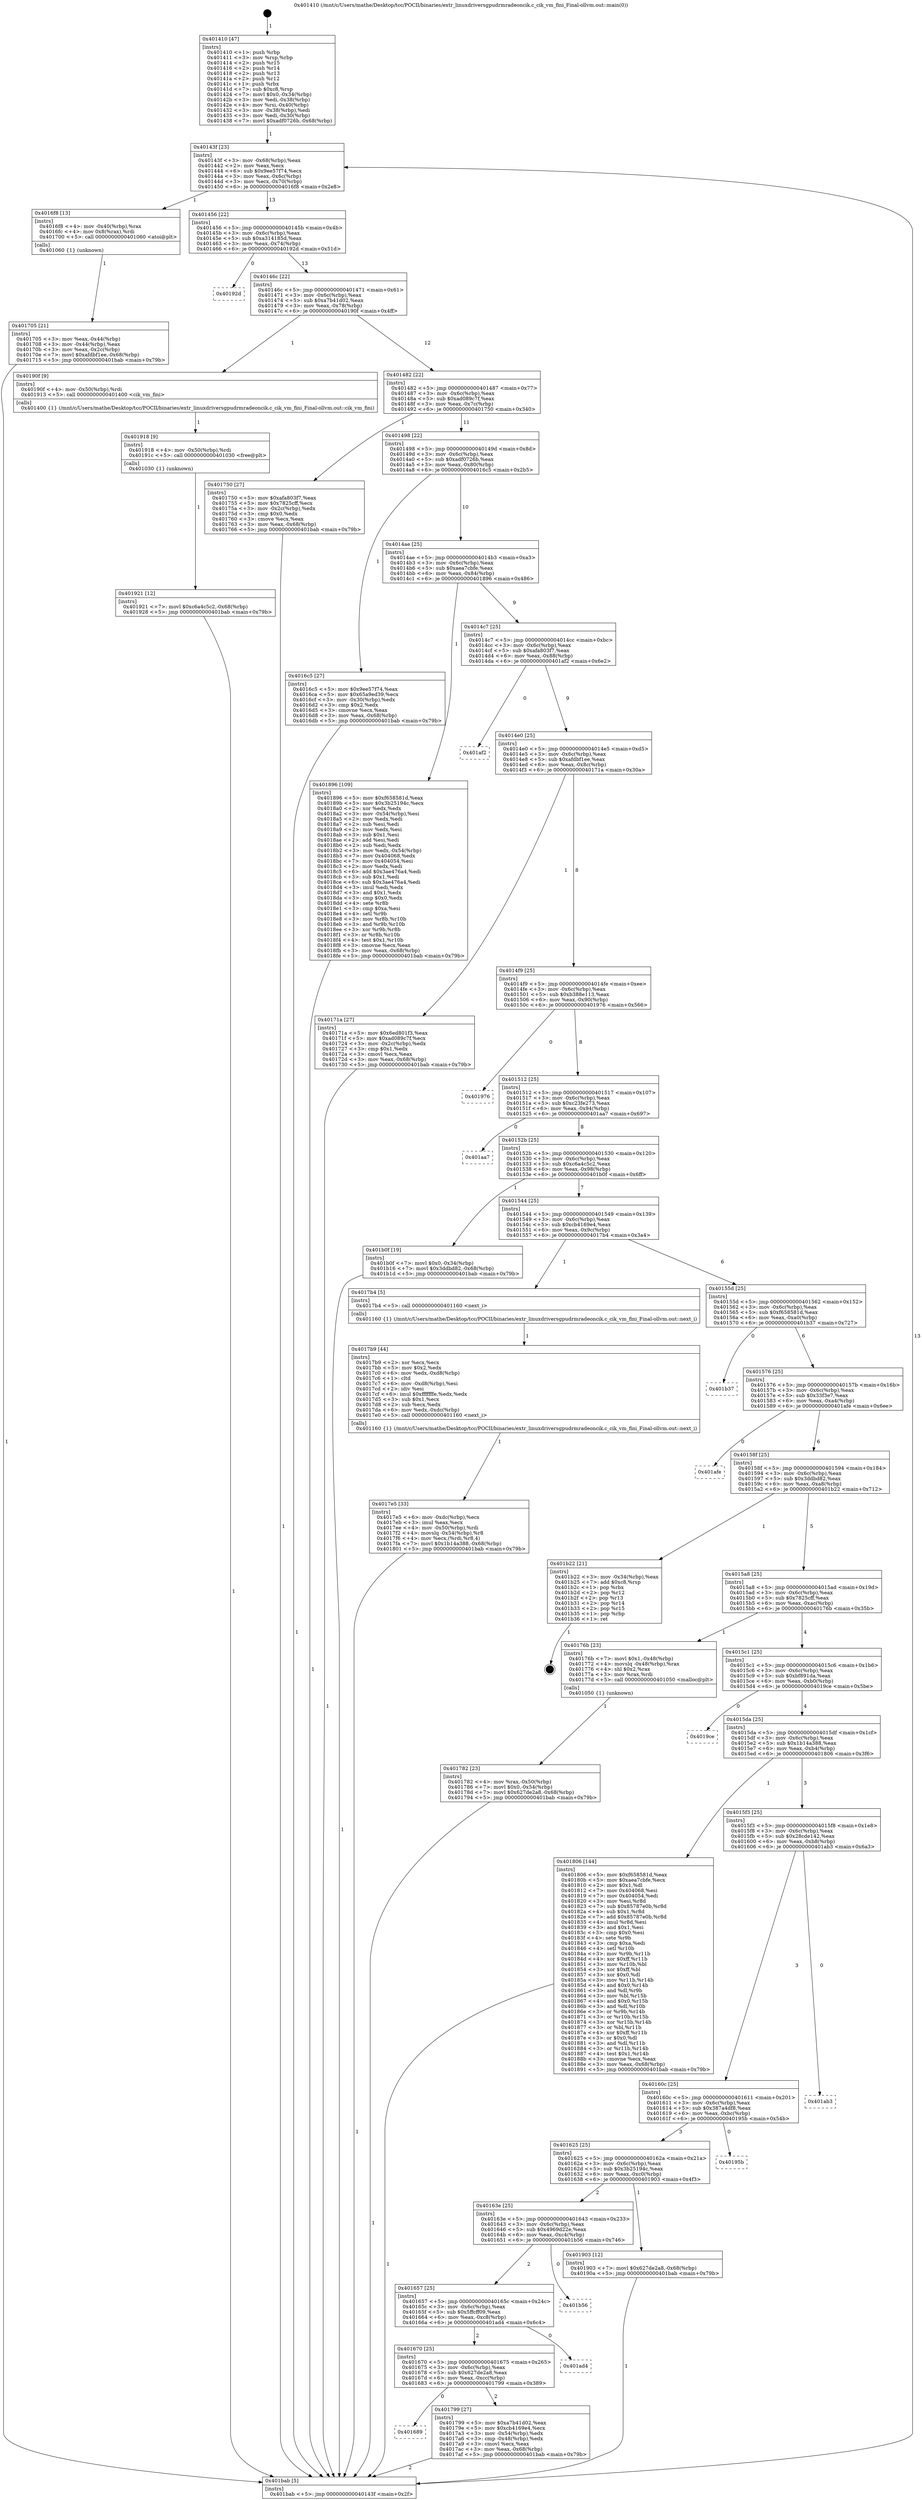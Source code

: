 digraph "0x401410" {
  label = "0x401410 (/mnt/c/Users/mathe/Desktop/tcc/POCII/binaries/extr_linuxdriversgpudrmradeoncik.c_cik_vm_fini_Final-ollvm.out::main(0))"
  labelloc = "t"
  node[shape=record]

  Entry [label="",width=0.3,height=0.3,shape=circle,fillcolor=black,style=filled]
  "0x40143f" [label="{
     0x40143f [23]\l
     | [instrs]\l
     &nbsp;&nbsp;0x40143f \<+3\>: mov -0x68(%rbp),%eax\l
     &nbsp;&nbsp;0x401442 \<+2\>: mov %eax,%ecx\l
     &nbsp;&nbsp;0x401444 \<+6\>: sub $0x9ee57f74,%ecx\l
     &nbsp;&nbsp;0x40144a \<+3\>: mov %eax,-0x6c(%rbp)\l
     &nbsp;&nbsp;0x40144d \<+3\>: mov %ecx,-0x70(%rbp)\l
     &nbsp;&nbsp;0x401450 \<+6\>: je 00000000004016f8 \<main+0x2e8\>\l
  }"]
  "0x4016f8" [label="{
     0x4016f8 [13]\l
     | [instrs]\l
     &nbsp;&nbsp;0x4016f8 \<+4\>: mov -0x40(%rbp),%rax\l
     &nbsp;&nbsp;0x4016fc \<+4\>: mov 0x8(%rax),%rdi\l
     &nbsp;&nbsp;0x401700 \<+5\>: call 0000000000401060 \<atoi@plt\>\l
     | [calls]\l
     &nbsp;&nbsp;0x401060 \{1\} (unknown)\l
  }"]
  "0x401456" [label="{
     0x401456 [22]\l
     | [instrs]\l
     &nbsp;&nbsp;0x401456 \<+5\>: jmp 000000000040145b \<main+0x4b\>\l
     &nbsp;&nbsp;0x40145b \<+3\>: mov -0x6c(%rbp),%eax\l
     &nbsp;&nbsp;0x40145e \<+5\>: sub $0xa314185d,%eax\l
     &nbsp;&nbsp;0x401463 \<+3\>: mov %eax,-0x74(%rbp)\l
     &nbsp;&nbsp;0x401466 \<+6\>: je 000000000040192d \<main+0x51d\>\l
  }"]
  Exit [label="",width=0.3,height=0.3,shape=circle,fillcolor=black,style=filled,peripheries=2]
  "0x40192d" [label="{
     0x40192d\l
  }", style=dashed]
  "0x40146c" [label="{
     0x40146c [22]\l
     | [instrs]\l
     &nbsp;&nbsp;0x40146c \<+5\>: jmp 0000000000401471 \<main+0x61\>\l
     &nbsp;&nbsp;0x401471 \<+3\>: mov -0x6c(%rbp),%eax\l
     &nbsp;&nbsp;0x401474 \<+5\>: sub $0xa7b41d02,%eax\l
     &nbsp;&nbsp;0x401479 \<+3\>: mov %eax,-0x78(%rbp)\l
     &nbsp;&nbsp;0x40147c \<+6\>: je 000000000040190f \<main+0x4ff\>\l
  }"]
  "0x401921" [label="{
     0x401921 [12]\l
     | [instrs]\l
     &nbsp;&nbsp;0x401921 \<+7\>: movl $0xc6a4c5c2,-0x68(%rbp)\l
     &nbsp;&nbsp;0x401928 \<+5\>: jmp 0000000000401bab \<main+0x79b\>\l
  }"]
  "0x40190f" [label="{
     0x40190f [9]\l
     | [instrs]\l
     &nbsp;&nbsp;0x40190f \<+4\>: mov -0x50(%rbp),%rdi\l
     &nbsp;&nbsp;0x401913 \<+5\>: call 0000000000401400 \<cik_vm_fini\>\l
     | [calls]\l
     &nbsp;&nbsp;0x401400 \{1\} (/mnt/c/Users/mathe/Desktop/tcc/POCII/binaries/extr_linuxdriversgpudrmradeoncik.c_cik_vm_fini_Final-ollvm.out::cik_vm_fini)\l
  }"]
  "0x401482" [label="{
     0x401482 [22]\l
     | [instrs]\l
     &nbsp;&nbsp;0x401482 \<+5\>: jmp 0000000000401487 \<main+0x77\>\l
     &nbsp;&nbsp;0x401487 \<+3\>: mov -0x6c(%rbp),%eax\l
     &nbsp;&nbsp;0x40148a \<+5\>: sub $0xad089c7f,%eax\l
     &nbsp;&nbsp;0x40148f \<+3\>: mov %eax,-0x7c(%rbp)\l
     &nbsp;&nbsp;0x401492 \<+6\>: je 0000000000401750 \<main+0x340\>\l
  }"]
  "0x401918" [label="{
     0x401918 [9]\l
     | [instrs]\l
     &nbsp;&nbsp;0x401918 \<+4\>: mov -0x50(%rbp),%rdi\l
     &nbsp;&nbsp;0x40191c \<+5\>: call 0000000000401030 \<free@plt\>\l
     | [calls]\l
     &nbsp;&nbsp;0x401030 \{1\} (unknown)\l
  }"]
  "0x401750" [label="{
     0x401750 [27]\l
     | [instrs]\l
     &nbsp;&nbsp;0x401750 \<+5\>: mov $0xafa803f7,%eax\l
     &nbsp;&nbsp;0x401755 \<+5\>: mov $0x7825cff,%ecx\l
     &nbsp;&nbsp;0x40175a \<+3\>: mov -0x2c(%rbp),%edx\l
     &nbsp;&nbsp;0x40175d \<+3\>: cmp $0x0,%edx\l
     &nbsp;&nbsp;0x401760 \<+3\>: cmove %ecx,%eax\l
     &nbsp;&nbsp;0x401763 \<+3\>: mov %eax,-0x68(%rbp)\l
     &nbsp;&nbsp;0x401766 \<+5\>: jmp 0000000000401bab \<main+0x79b\>\l
  }"]
  "0x401498" [label="{
     0x401498 [22]\l
     | [instrs]\l
     &nbsp;&nbsp;0x401498 \<+5\>: jmp 000000000040149d \<main+0x8d\>\l
     &nbsp;&nbsp;0x40149d \<+3\>: mov -0x6c(%rbp),%eax\l
     &nbsp;&nbsp;0x4014a0 \<+5\>: sub $0xadf0726b,%eax\l
     &nbsp;&nbsp;0x4014a5 \<+3\>: mov %eax,-0x80(%rbp)\l
     &nbsp;&nbsp;0x4014a8 \<+6\>: je 00000000004016c5 \<main+0x2b5\>\l
  }"]
  "0x4017e5" [label="{
     0x4017e5 [33]\l
     | [instrs]\l
     &nbsp;&nbsp;0x4017e5 \<+6\>: mov -0xdc(%rbp),%ecx\l
     &nbsp;&nbsp;0x4017eb \<+3\>: imul %eax,%ecx\l
     &nbsp;&nbsp;0x4017ee \<+4\>: mov -0x50(%rbp),%rdi\l
     &nbsp;&nbsp;0x4017f2 \<+4\>: movslq -0x54(%rbp),%r8\l
     &nbsp;&nbsp;0x4017f6 \<+4\>: mov %ecx,(%rdi,%r8,4)\l
     &nbsp;&nbsp;0x4017fa \<+7\>: movl $0x1b14a388,-0x68(%rbp)\l
     &nbsp;&nbsp;0x401801 \<+5\>: jmp 0000000000401bab \<main+0x79b\>\l
  }"]
  "0x4016c5" [label="{
     0x4016c5 [27]\l
     | [instrs]\l
     &nbsp;&nbsp;0x4016c5 \<+5\>: mov $0x9ee57f74,%eax\l
     &nbsp;&nbsp;0x4016ca \<+5\>: mov $0x65a9ed39,%ecx\l
     &nbsp;&nbsp;0x4016cf \<+3\>: mov -0x30(%rbp),%edx\l
     &nbsp;&nbsp;0x4016d2 \<+3\>: cmp $0x2,%edx\l
     &nbsp;&nbsp;0x4016d5 \<+3\>: cmovne %ecx,%eax\l
     &nbsp;&nbsp;0x4016d8 \<+3\>: mov %eax,-0x68(%rbp)\l
     &nbsp;&nbsp;0x4016db \<+5\>: jmp 0000000000401bab \<main+0x79b\>\l
  }"]
  "0x4014ae" [label="{
     0x4014ae [25]\l
     | [instrs]\l
     &nbsp;&nbsp;0x4014ae \<+5\>: jmp 00000000004014b3 \<main+0xa3\>\l
     &nbsp;&nbsp;0x4014b3 \<+3\>: mov -0x6c(%rbp),%eax\l
     &nbsp;&nbsp;0x4014b6 \<+5\>: sub $0xaea7cbfe,%eax\l
     &nbsp;&nbsp;0x4014bb \<+6\>: mov %eax,-0x84(%rbp)\l
     &nbsp;&nbsp;0x4014c1 \<+6\>: je 0000000000401896 \<main+0x486\>\l
  }"]
  "0x401bab" [label="{
     0x401bab [5]\l
     | [instrs]\l
     &nbsp;&nbsp;0x401bab \<+5\>: jmp 000000000040143f \<main+0x2f\>\l
  }"]
  "0x401410" [label="{
     0x401410 [47]\l
     | [instrs]\l
     &nbsp;&nbsp;0x401410 \<+1\>: push %rbp\l
     &nbsp;&nbsp;0x401411 \<+3\>: mov %rsp,%rbp\l
     &nbsp;&nbsp;0x401414 \<+2\>: push %r15\l
     &nbsp;&nbsp;0x401416 \<+2\>: push %r14\l
     &nbsp;&nbsp;0x401418 \<+2\>: push %r13\l
     &nbsp;&nbsp;0x40141a \<+2\>: push %r12\l
     &nbsp;&nbsp;0x40141c \<+1\>: push %rbx\l
     &nbsp;&nbsp;0x40141d \<+7\>: sub $0xc8,%rsp\l
     &nbsp;&nbsp;0x401424 \<+7\>: movl $0x0,-0x34(%rbp)\l
     &nbsp;&nbsp;0x40142b \<+3\>: mov %edi,-0x38(%rbp)\l
     &nbsp;&nbsp;0x40142e \<+4\>: mov %rsi,-0x40(%rbp)\l
     &nbsp;&nbsp;0x401432 \<+3\>: mov -0x38(%rbp),%edi\l
     &nbsp;&nbsp;0x401435 \<+3\>: mov %edi,-0x30(%rbp)\l
     &nbsp;&nbsp;0x401438 \<+7\>: movl $0xadf0726b,-0x68(%rbp)\l
  }"]
  "0x401705" [label="{
     0x401705 [21]\l
     | [instrs]\l
     &nbsp;&nbsp;0x401705 \<+3\>: mov %eax,-0x44(%rbp)\l
     &nbsp;&nbsp;0x401708 \<+3\>: mov -0x44(%rbp),%eax\l
     &nbsp;&nbsp;0x40170b \<+3\>: mov %eax,-0x2c(%rbp)\l
     &nbsp;&nbsp;0x40170e \<+7\>: movl $0xafdbf1ee,-0x68(%rbp)\l
     &nbsp;&nbsp;0x401715 \<+5\>: jmp 0000000000401bab \<main+0x79b\>\l
  }"]
  "0x4017b9" [label="{
     0x4017b9 [44]\l
     | [instrs]\l
     &nbsp;&nbsp;0x4017b9 \<+2\>: xor %ecx,%ecx\l
     &nbsp;&nbsp;0x4017bb \<+5\>: mov $0x2,%edx\l
     &nbsp;&nbsp;0x4017c0 \<+6\>: mov %edx,-0xd8(%rbp)\l
     &nbsp;&nbsp;0x4017c6 \<+1\>: cltd\l
     &nbsp;&nbsp;0x4017c7 \<+6\>: mov -0xd8(%rbp),%esi\l
     &nbsp;&nbsp;0x4017cd \<+2\>: idiv %esi\l
     &nbsp;&nbsp;0x4017cf \<+6\>: imul $0xfffffffe,%edx,%edx\l
     &nbsp;&nbsp;0x4017d5 \<+3\>: sub $0x1,%ecx\l
     &nbsp;&nbsp;0x4017d8 \<+2\>: sub %ecx,%edx\l
     &nbsp;&nbsp;0x4017da \<+6\>: mov %edx,-0xdc(%rbp)\l
     &nbsp;&nbsp;0x4017e0 \<+5\>: call 0000000000401160 \<next_i\>\l
     | [calls]\l
     &nbsp;&nbsp;0x401160 \{1\} (/mnt/c/Users/mathe/Desktop/tcc/POCII/binaries/extr_linuxdriversgpudrmradeoncik.c_cik_vm_fini_Final-ollvm.out::next_i)\l
  }"]
  "0x401896" [label="{
     0x401896 [109]\l
     | [instrs]\l
     &nbsp;&nbsp;0x401896 \<+5\>: mov $0xf658581d,%eax\l
     &nbsp;&nbsp;0x40189b \<+5\>: mov $0x3b25194c,%ecx\l
     &nbsp;&nbsp;0x4018a0 \<+2\>: xor %edx,%edx\l
     &nbsp;&nbsp;0x4018a2 \<+3\>: mov -0x54(%rbp),%esi\l
     &nbsp;&nbsp;0x4018a5 \<+2\>: mov %edx,%edi\l
     &nbsp;&nbsp;0x4018a7 \<+2\>: sub %esi,%edi\l
     &nbsp;&nbsp;0x4018a9 \<+2\>: mov %edx,%esi\l
     &nbsp;&nbsp;0x4018ab \<+3\>: sub $0x1,%esi\l
     &nbsp;&nbsp;0x4018ae \<+2\>: add %esi,%edi\l
     &nbsp;&nbsp;0x4018b0 \<+2\>: sub %edi,%edx\l
     &nbsp;&nbsp;0x4018b2 \<+3\>: mov %edx,-0x54(%rbp)\l
     &nbsp;&nbsp;0x4018b5 \<+7\>: mov 0x404068,%edx\l
     &nbsp;&nbsp;0x4018bc \<+7\>: mov 0x404054,%esi\l
     &nbsp;&nbsp;0x4018c3 \<+2\>: mov %edx,%edi\l
     &nbsp;&nbsp;0x4018c5 \<+6\>: add $0x3ae476a4,%edi\l
     &nbsp;&nbsp;0x4018cb \<+3\>: sub $0x1,%edi\l
     &nbsp;&nbsp;0x4018ce \<+6\>: sub $0x3ae476a4,%edi\l
     &nbsp;&nbsp;0x4018d4 \<+3\>: imul %edi,%edx\l
     &nbsp;&nbsp;0x4018d7 \<+3\>: and $0x1,%edx\l
     &nbsp;&nbsp;0x4018da \<+3\>: cmp $0x0,%edx\l
     &nbsp;&nbsp;0x4018dd \<+4\>: sete %r8b\l
     &nbsp;&nbsp;0x4018e1 \<+3\>: cmp $0xa,%esi\l
     &nbsp;&nbsp;0x4018e4 \<+4\>: setl %r9b\l
     &nbsp;&nbsp;0x4018e8 \<+3\>: mov %r8b,%r10b\l
     &nbsp;&nbsp;0x4018eb \<+3\>: and %r9b,%r10b\l
     &nbsp;&nbsp;0x4018ee \<+3\>: xor %r9b,%r8b\l
     &nbsp;&nbsp;0x4018f1 \<+3\>: or %r8b,%r10b\l
     &nbsp;&nbsp;0x4018f4 \<+4\>: test $0x1,%r10b\l
     &nbsp;&nbsp;0x4018f8 \<+3\>: cmovne %ecx,%eax\l
     &nbsp;&nbsp;0x4018fb \<+3\>: mov %eax,-0x68(%rbp)\l
     &nbsp;&nbsp;0x4018fe \<+5\>: jmp 0000000000401bab \<main+0x79b\>\l
  }"]
  "0x4014c7" [label="{
     0x4014c7 [25]\l
     | [instrs]\l
     &nbsp;&nbsp;0x4014c7 \<+5\>: jmp 00000000004014cc \<main+0xbc\>\l
     &nbsp;&nbsp;0x4014cc \<+3\>: mov -0x6c(%rbp),%eax\l
     &nbsp;&nbsp;0x4014cf \<+5\>: sub $0xafa803f7,%eax\l
     &nbsp;&nbsp;0x4014d4 \<+6\>: mov %eax,-0x88(%rbp)\l
     &nbsp;&nbsp;0x4014da \<+6\>: je 0000000000401af2 \<main+0x6e2\>\l
  }"]
  "0x401689" [label="{
     0x401689\l
  }", style=dashed]
  "0x401af2" [label="{
     0x401af2\l
  }", style=dashed]
  "0x4014e0" [label="{
     0x4014e0 [25]\l
     | [instrs]\l
     &nbsp;&nbsp;0x4014e0 \<+5\>: jmp 00000000004014e5 \<main+0xd5\>\l
     &nbsp;&nbsp;0x4014e5 \<+3\>: mov -0x6c(%rbp),%eax\l
     &nbsp;&nbsp;0x4014e8 \<+5\>: sub $0xafdbf1ee,%eax\l
     &nbsp;&nbsp;0x4014ed \<+6\>: mov %eax,-0x8c(%rbp)\l
     &nbsp;&nbsp;0x4014f3 \<+6\>: je 000000000040171a \<main+0x30a\>\l
  }"]
  "0x401799" [label="{
     0x401799 [27]\l
     | [instrs]\l
     &nbsp;&nbsp;0x401799 \<+5\>: mov $0xa7b41d02,%eax\l
     &nbsp;&nbsp;0x40179e \<+5\>: mov $0xcb4169e4,%ecx\l
     &nbsp;&nbsp;0x4017a3 \<+3\>: mov -0x54(%rbp),%edx\l
     &nbsp;&nbsp;0x4017a6 \<+3\>: cmp -0x48(%rbp),%edx\l
     &nbsp;&nbsp;0x4017a9 \<+3\>: cmovl %ecx,%eax\l
     &nbsp;&nbsp;0x4017ac \<+3\>: mov %eax,-0x68(%rbp)\l
     &nbsp;&nbsp;0x4017af \<+5\>: jmp 0000000000401bab \<main+0x79b\>\l
  }"]
  "0x40171a" [label="{
     0x40171a [27]\l
     | [instrs]\l
     &nbsp;&nbsp;0x40171a \<+5\>: mov $0x6ed801f3,%eax\l
     &nbsp;&nbsp;0x40171f \<+5\>: mov $0xad089c7f,%ecx\l
     &nbsp;&nbsp;0x401724 \<+3\>: mov -0x2c(%rbp),%edx\l
     &nbsp;&nbsp;0x401727 \<+3\>: cmp $0x1,%edx\l
     &nbsp;&nbsp;0x40172a \<+3\>: cmovl %ecx,%eax\l
     &nbsp;&nbsp;0x40172d \<+3\>: mov %eax,-0x68(%rbp)\l
     &nbsp;&nbsp;0x401730 \<+5\>: jmp 0000000000401bab \<main+0x79b\>\l
  }"]
  "0x4014f9" [label="{
     0x4014f9 [25]\l
     | [instrs]\l
     &nbsp;&nbsp;0x4014f9 \<+5\>: jmp 00000000004014fe \<main+0xee\>\l
     &nbsp;&nbsp;0x4014fe \<+3\>: mov -0x6c(%rbp),%eax\l
     &nbsp;&nbsp;0x401501 \<+5\>: sub $0xb388e113,%eax\l
     &nbsp;&nbsp;0x401506 \<+6\>: mov %eax,-0x90(%rbp)\l
     &nbsp;&nbsp;0x40150c \<+6\>: je 0000000000401976 \<main+0x566\>\l
  }"]
  "0x401670" [label="{
     0x401670 [25]\l
     | [instrs]\l
     &nbsp;&nbsp;0x401670 \<+5\>: jmp 0000000000401675 \<main+0x265\>\l
     &nbsp;&nbsp;0x401675 \<+3\>: mov -0x6c(%rbp),%eax\l
     &nbsp;&nbsp;0x401678 \<+5\>: sub $0x627de2a8,%eax\l
     &nbsp;&nbsp;0x40167d \<+6\>: mov %eax,-0xcc(%rbp)\l
     &nbsp;&nbsp;0x401683 \<+6\>: je 0000000000401799 \<main+0x389\>\l
  }"]
  "0x401976" [label="{
     0x401976\l
  }", style=dashed]
  "0x401512" [label="{
     0x401512 [25]\l
     | [instrs]\l
     &nbsp;&nbsp;0x401512 \<+5\>: jmp 0000000000401517 \<main+0x107\>\l
     &nbsp;&nbsp;0x401517 \<+3\>: mov -0x6c(%rbp),%eax\l
     &nbsp;&nbsp;0x40151a \<+5\>: sub $0xc23fe273,%eax\l
     &nbsp;&nbsp;0x40151f \<+6\>: mov %eax,-0x94(%rbp)\l
     &nbsp;&nbsp;0x401525 \<+6\>: je 0000000000401aa7 \<main+0x697\>\l
  }"]
  "0x401ad4" [label="{
     0x401ad4\l
  }", style=dashed]
  "0x401aa7" [label="{
     0x401aa7\l
  }", style=dashed]
  "0x40152b" [label="{
     0x40152b [25]\l
     | [instrs]\l
     &nbsp;&nbsp;0x40152b \<+5\>: jmp 0000000000401530 \<main+0x120\>\l
     &nbsp;&nbsp;0x401530 \<+3\>: mov -0x6c(%rbp),%eax\l
     &nbsp;&nbsp;0x401533 \<+5\>: sub $0xc6a4c5c2,%eax\l
     &nbsp;&nbsp;0x401538 \<+6\>: mov %eax,-0x98(%rbp)\l
     &nbsp;&nbsp;0x40153e \<+6\>: je 0000000000401b0f \<main+0x6ff\>\l
  }"]
  "0x401657" [label="{
     0x401657 [25]\l
     | [instrs]\l
     &nbsp;&nbsp;0x401657 \<+5\>: jmp 000000000040165c \<main+0x24c\>\l
     &nbsp;&nbsp;0x40165c \<+3\>: mov -0x6c(%rbp),%eax\l
     &nbsp;&nbsp;0x40165f \<+5\>: sub $0x5ffcff09,%eax\l
     &nbsp;&nbsp;0x401664 \<+6\>: mov %eax,-0xc8(%rbp)\l
     &nbsp;&nbsp;0x40166a \<+6\>: je 0000000000401ad4 \<main+0x6c4\>\l
  }"]
  "0x401b0f" [label="{
     0x401b0f [19]\l
     | [instrs]\l
     &nbsp;&nbsp;0x401b0f \<+7\>: movl $0x0,-0x34(%rbp)\l
     &nbsp;&nbsp;0x401b16 \<+7\>: movl $0x3ddbd82,-0x68(%rbp)\l
     &nbsp;&nbsp;0x401b1d \<+5\>: jmp 0000000000401bab \<main+0x79b\>\l
  }"]
  "0x401544" [label="{
     0x401544 [25]\l
     | [instrs]\l
     &nbsp;&nbsp;0x401544 \<+5\>: jmp 0000000000401549 \<main+0x139\>\l
     &nbsp;&nbsp;0x401549 \<+3\>: mov -0x6c(%rbp),%eax\l
     &nbsp;&nbsp;0x40154c \<+5\>: sub $0xcb4169e4,%eax\l
     &nbsp;&nbsp;0x401551 \<+6\>: mov %eax,-0x9c(%rbp)\l
     &nbsp;&nbsp;0x401557 \<+6\>: je 00000000004017b4 \<main+0x3a4\>\l
  }"]
  "0x401b56" [label="{
     0x401b56\l
  }", style=dashed]
  "0x4017b4" [label="{
     0x4017b4 [5]\l
     | [instrs]\l
     &nbsp;&nbsp;0x4017b4 \<+5\>: call 0000000000401160 \<next_i\>\l
     | [calls]\l
     &nbsp;&nbsp;0x401160 \{1\} (/mnt/c/Users/mathe/Desktop/tcc/POCII/binaries/extr_linuxdriversgpudrmradeoncik.c_cik_vm_fini_Final-ollvm.out::next_i)\l
  }"]
  "0x40155d" [label="{
     0x40155d [25]\l
     | [instrs]\l
     &nbsp;&nbsp;0x40155d \<+5\>: jmp 0000000000401562 \<main+0x152\>\l
     &nbsp;&nbsp;0x401562 \<+3\>: mov -0x6c(%rbp),%eax\l
     &nbsp;&nbsp;0x401565 \<+5\>: sub $0xf658581d,%eax\l
     &nbsp;&nbsp;0x40156a \<+6\>: mov %eax,-0xa0(%rbp)\l
     &nbsp;&nbsp;0x401570 \<+6\>: je 0000000000401b37 \<main+0x727\>\l
  }"]
  "0x40163e" [label="{
     0x40163e [25]\l
     | [instrs]\l
     &nbsp;&nbsp;0x40163e \<+5\>: jmp 0000000000401643 \<main+0x233\>\l
     &nbsp;&nbsp;0x401643 \<+3\>: mov -0x6c(%rbp),%eax\l
     &nbsp;&nbsp;0x401646 \<+5\>: sub $0x4969d22e,%eax\l
     &nbsp;&nbsp;0x40164b \<+6\>: mov %eax,-0xc4(%rbp)\l
     &nbsp;&nbsp;0x401651 \<+6\>: je 0000000000401b56 \<main+0x746\>\l
  }"]
  "0x401b37" [label="{
     0x401b37\l
  }", style=dashed]
  "0x401576" [label="{
     0x401576 [25]\l
     | [instrs]\l
     &nbsp;&nbsp;0x401576 \<+5\>: jmp 000000000040157b \<main+0x16b\>\l
     &nbsp;&nbsp;0x40157b \<+3\>: mov -0x6c(%rbp),%eax\l
     &nbsp;&nbsp;0x40157e \<+5\>: sub $0x33f3e7,%eax\l
     &nbsp;&nbsp;0x401583 \<+6\>: mov %eax,-0xa4(%rbp)\l
     &nbsp;&nbsp;0x401589 \<+6\>: je 0000000000401afe \<main+0x6ee\>\l
  }"]
  "0x401903" [label="{
     0x401903 [12]\l
     | [instrs]\l
     &nbsp;&nbsp;0x401903 \<+7\>: movl $0x627de2a8,-0x68(%rbp)\l
     &nbsp;&nbsp;0x40190a \<+5\>: jmp 0000000000401bab \<main+0x79b\>\l
  }"]
  "0x401afe" [label="{
     0x401afe\l
  }", style=dashed]
  "0x40158f" [label="{
     0x40158f [25]\l
     | [instrs]\l
     &nbsp;&nbsp;0x40158f \<+5\>: jmp 0000000000401594 \<main+0x184\>\l
     &nbsp;&nbsp;0x401594 \<+3\>: mov -0x6c(%rbp),%eax\l
     &nbsp;&nbsp;0x401597 \<+5\>: sub $0x3ddbd82,%eax\l
     &nbsp;&nbsp;0x40159c \<+6\>: mov %eax,-0xa8(%rbp)\l
     &nbsp;&nbsp;0x4015a2 \<+6\>: je 0000000000401b22 \<main+0x712\>\l
  }"]
  "0x401625" [label="{
     0x401625 [25]\l
     | [instrs]\l
     &nbsp;&nbsp;0x401625 \<+5\>: jmp 000000000040162a \<main+0x21a\>\l
     &nbsp;&nbsp;0x40162a \<+3\>: mov -0x6c(%rbp),%eax\l
     &nbsp;&nbsp;0x40162d \<+5\>: sub $0x3b25194c,%eax\l
     &nbsp;&nbsp;0x401632 \<+6\>: mov %eax,-0xc0(%rbp)\l
     &nbsp;&nbsp;0x401638 \<+6\>: je 0000000000401903 \<main+0x4f3\>\l
  }"]
  "0x401b22" [label="{
     0x401b22 [21]\l
     | [instrs]\l
     &nbsp;&nbsp;0x401b22 \<+3\>: mov -0x34(%rbp),%eax\l
     &nbsp;&nbsp;0x401b25 \<+7\>: add $0xc8,%rsp\l
     &nbsp;&nbsp;0x401b2c \<+1\>: pop %rbx\l
     &nbsp;&nbsp;0x401b2d \<+2\>: pop %r12\l
     &nbsp;&nbsp;0x401b2f \<+2\>: pop %r13\l
     &nbsp;&nbsp;0x401b31 \<+2\>: pop %r14\l
     &nbsp;&nbsp;0x401b33 \<+2\>: pop %r15\l
     &nbsp;&nbsp;0x401b35 \<+1\>: pop %rbp\l
     &nbsp;&nbsp;0x401b36 \<+1\>: ret\l
  }"]
  "0x4015a8" [label="{
     0x4015a8 [25]\l
     | [instrs]\l
     &nbsp;&nbsp;0x4015a8 \<+5\>: jmp 00000000004015ad \<main+0x19d\>\l
     &nbsp;&nbsp;0x4015ad \<+3\>: mov -0x6c(%rbp),%eax\l
     &nbsp;&nbsp;0x4015b0 \<+5\>: sub $0x7825cff,%eax\l
     &nbsp;&nbsp;0x4015b5 \<+6\>: mov %eax,-0xac(%rbp)\l
     &nbsp;&nbsp;0x4015bb \<+6\>: je 000000000040176b \<main+0x35b\>\l
  }"]
  "0x40195b" [label="{
     0x40195b\l
  }", style=dashed]
  "0x40176b" [label="{
     0x40176b [23]\l
     | [instrs]\l
     &nbsp;&nbsp;0x40176b \<+7\>: movl $0x1,-0x48(%rbp)\l
     &nbsp;&nbsp;0x401772 \<+4\>: movslq -0x48(%rbp),%rax\l
     &nbsp;&nbsp;0x401776 \<+4\>: shl $0x2,%rax\l
     &nbsp;&nbsp;0x40177a \<+3\>: mov %rax,%rdi\l
     &nbsp;&nbsp;0x40177d \<+5\>: call 0000000000401050 \<malloc@plt\>\l
     | [calls]\l
     &nbsp;&nbsp;0x401050 \{1\} (unknown)\l
  }"]
  "0x4015c1" [label="{
     0x4015c1 [25]\l
     | [instrs]\l
     &nbsp;&nbsp;0x4015c1 \<+5\>: jmp 00000000004015c6 \<main+0x1b6\>\l
     &nbsp;&nbsp;0x4015c6 \<+3\>: mov -0x6c(%rbp),%eax\l
     &nbsp;&nbsp;0x4015c9 \<+5\>: sub $0xbf891da,%eax\l
     &nbsp;&nbsp;0x4015ce \<+6\>: mov %eax,-0xb0(%rbp)\l
     &nbsp;&nbsp;0x4015d4 \<+6\>: je 00000000004019ce \<main+0x5be\>\l
  }"]
  "0x401782" [label="{
     0x401782 [23]\l
     | [instrs]\l
     &nbsp;&nbsp;0x401782 \<+4\>: mov %rax,-0x50(%rbp)\l
     &nbsp;&nbsp;0x401786 \<+7\>: movl $0x0,-0x54(%rbp)\l
     &nbsp;&nbsp;0x40178d \<+7\>: movl $0x627de2a8,-0x68(%rbp)\l
     &nbsp;&nbsp;0x401794 \<+5\>: jmp 0000000000401bab \<main+0x79b\>\l
  }"]
  "0x40160c" [label="{
     0x40160c [25]\l
     | [instrs]\l
     &nbsp;&nbsp;0x40160c \<+5\>: jmp 0000000000401611 \<main+0x201\>\l
     &nbsp;&nbsp;0x401611 \<+3\>: mov -0x6c(%rbp),%eax\l
     &nbsp;&nbsp;0x401614 \<+5\>: sub $0x387a4df8,%eax\l
     &nbsp;&nbsp;0x401619 \<+6\>: mov %eax,-0xbc(%rbp)\l
     &nbsp;&nbsp;0x40161f \<+6\>: je 000000000040195b \<main+0x54b\>\l
  }"]
  "0x4019ce" [label="{
     0x4019ce\l
  }", style=dashed]
  "0x4015da" [label="{
     0x4015da [25]\l
     | [instrs]\l
     &nbsp;&nbsp;0x4015da \<+5\>: jmp 00000000004015df \<main+0x1cf\>\l
     &nbsp;&nbsp;0x4015df \<+3\>: mov -0x6c(%rbp),%eax\l
     &nbsp;&nbsp;0x4015e2 \<+5\>: sub $0x1b14a388,%eax\l
     &nbsp;&nbsp;0x4015e7 \<+6\>: mov %eax,-0xb4(%rbp)\l
     &nbsp;&nbsp;0x4015ed \<+6\>: je 0000000000401806 \<main+0x3f6\>\l
  }"]
  "0x401ab3" [label="{
     0x401ab3\l
  }", style=dashed]
  "0x401806" [label="{
     0x401806 [144]\l
     | [instrs]\l
     &nbsp;&nbsp;0x401806 \<+5\>: mov $0xf658581d,%eax\l
     &nbsp;&nbsp;0x40180b \<+5\>: mov $0xaea7cbfe,%ecx\l
     &nbsp;&nbsp;0x401810 \<+2\>: mov $0x1,%dl\l
     &nbsp;&nbsp;0x401812 \<+7\>: mov 0x404068,%esi\l
     &nbsp;&nbsp;0x401819 \<+7\>: mov 0x404054,%edi\l
     &nbsp;&nbsp;0x401820 \<+3\>: mov %esi,%r8d\l
     &nbsp;&nbsp;0x401823 \<+7\>: sub $0x85787e0b,%r8d\l
     &nbsp;&nbsp;0x40182a \<+4\>: sub $0x1,%r8d\l
     &nbsp;&nbsp;0x40182e \<+7\>: add $0x85787e0b,%r8d\l
     &nbsp;&nbsp;0x401835 \<+4\>: imul %r8d,%esi\l
     &nbsp;&nbsp;0x401839 \<+3\>: and $0x1,%esi\l
     &nbsp;&nbsp;0x40183c \<+3\>: cmp $0x0,%esi\l
     &nbsp;&nbsp;0x40183f \<+4\>: sete %r9b\l
     &nbsp;&nbsp;0x401843 \<+3\>: cmp $0xa,%edi\l
     &nbsp;&nbsp;0x401846 \<+4\>: setl %r10b\l
     &nbsp;&nbsp;0x40184a \<+3\>: mov %r9b,%r11b\l
     &nbsp;&nbsp;0x40184d \<+4\>: xor $0xff,%r11b\l
     &nbsp;&nbsp;0x401851 \<+3\>: mov %r10b,%bl\l
     &nbsp;&nbsp;0x401854 \<+3\>: xor $0xff,%bl\l
     &nbsp;&nbsp;0x401857 \<+3\>: xor $0x0,%dl\l
     &nbsp;&nbsp;0x40185a \<+3\>: mov %r11b,%r14b\l
     &nbsp;&nbsp;0x40185d \<+4\>: and $0x0,%r14b\l
     &nbsp;&nbsp;0x401861 \<+3\>: and %dl,%r9b\l
     &nbsp;&nbsp;0x401864 \<+3\>: mov %bl,%r15b\l
     &nbsp;&nbsp;0x401867 \<+4\>: and $0x0,%r15b\l
     &nbsp;&nbsp;0x40186b \<+3\>: and %dl,%r10b\l
     &nbsp;&nbsp;0x40186e \<+3\>: or %r9b,%r14b\l
     &nbsp;&nbsp;0x401871 \<+3\>: or %r10b,%r15b\l
     &nbsp;&nbsp;0x401874 \<+3\>: xor %r15b,%r14b\l
     &nbsp;&nbsp;0x401877 \<+3\>: or %bl,%r11b\l
     &nbsp;&nbsp;0x40187a \<+4\>: xor $0xff,%r11b\l
     &nbsp;&nbsp;0x40187e \<+3\>: or $0x0,%dl\l
     &nbsp;&nbsp;0x401881 \<+3\>: and %dl,%r11b\l
     &nbsp;&nbsp;0x401884 \<+3\>: or %r11b,%r14b\l
     &nbsp;&nbsp;0x401887 \<+4\>: test $0x1,%r14b\l
     &nbsp;&nbsp;0x40188b \<+3\>: cmovne %ecx,%eax\l
     &nbsp;&nbsp;0x40188e \<+3\>: mov %eax,-0x68(%rbp)\l
     &nbsp;&nbsp;0x401891 \<+5\>: jmp 0000000000401bab \<main+0x79b\>\l
  }"]
  "0x4015f3" [label="{
     0x4015f3 [25]\l
     | [instrs]\l
     &nbsp;&nbsp;0x4015f3 \<+5\>: jmp 00000000004015f8 \<main+0x1e8\>\l
     &nbsp;&nbsp;0x4015f8 \<+3\>: mov -0x6c(%rbp),%eax\l
     &nbsp;&nbsp;0x4015fb \<+5\>: sub $0x28cde142,%eax\l
     &nbsp;&nbsp;0x401600 \<+6\>: mov %eax,-0xb8(%rbp)\l
     &nbsp;&nbsp;0x401606 \<+6\>: je 0000000000401ab3 \<main+0x6a3\>\l
  }"]
  Entry -> "0x401410" [label=" 1"]
  "0x40143f" -> "0x4016f8" [label=" 1"]
  "0x40143f" -> "0x401456" [label=" 13"]
  "0x401b22" -> Exit [label=" 1"]
  "0x401456" -> "0x40192d" [label=" 0"]
  "0x401456" -> "0x40146c" [label=" 13"]
  "0x401b0f" -> "0x401bab" [label=" 1"]
  "0x40146c" -> "0x40190f" [label=" 1"]
  "0x40146c" -> "0x401482" [label=" 12"]
  "0x401921" -> "0x401bab" [label=" 1"]
  "0x401482" -> "0x401750" [label=" 1"]
  "0x401482" -> "0x401498" [label=" 11"]
  "0x401918" -> "0x401921" [label=" 1"]
  "0x401498" -> "0x4016c5" [label=" 1"]
  "0x401498" -> "0x4014ae" [label=" 10"]
  "0x4016c5" -> "0x401bab" [label=" 1"]
  "0x401410" -> "0x40143f" [label=" 1"]
  "0x401bab" -> "0x40143f" [label=" 13"]
  "0x4016f8" -> "0x401705" [label=" 1"]
  "0x401705" -> "0x401bab" [label=" 1"]
  "0x40190f" -> "0x401918" [label=" 1"]
  "0x4014ae" -> "0x401896" [label=" 1"]
  "0x4014ae" -> "0x4014c7" [label=" 9"]
  "0x401903" -> "0x401bab" [label=" 1"]
  "0x4014c7" -> "0x401af2" [label=" 0"]
  "0x4014c7" -> "0x4014e0" [label=" 9"]
  "0x401896" -> "0x401bab" [label=" 1"]
  "0x4014e0" -> "0x40171a" [label=" 1"]
  "0x4014e0" -> "0x4014f9" [label=" 8"]
  "0x40171a" -> "0x401bab" [label=" 1"]
  "0x401750" -> "0x401bab" [label=" 1"]
  "0x401806" -> "0x401bab" [label=" 1"]
  "0x4014f9" -> "0x401976" [label=" 0"]
  "0x4014f9" -> "0x401512" [label=" 8"]
  "0x4017b9" -> "0x4017e5" [label=" 1"]
  "0x401512" -> "0x401aa7" [label=" 0"]
  "0x401512" -> "0x40152b" [label=" 8"]
  "0x4017b4" -> "0x4017b9" [label=" 1"]
  "0x40152b" -> "0x401b0f" [label=" 1"]
  "0x40152b" -> "0x401544" [label=" 7"]
  "0x401670" -> "0x401689" [label=" 0"]
  "0x401544" -> "0x4017b4" [label=" 1"]
  "0x401544" -> "0x40155d" [label=" 6"]
  "0x401670" -> "0x401799" [label=" 2"]
  "0x40155d" -> "0x401b37" [label=" 0"]
  "0x40155d" -> "0x401576" [label=" 6"]
  "0x401657" -> "0x401670" [label=" 2"]
  "0x401576" -> "0x401afe" [label=" 0"]
  "0x401576" -> "0x40158f" [label=" 6"]
  "0x401657" -> "0x401ad4" [label=" 0"]
  "0x40158f" -> "0x401b22" [label=" 1"]
  "0x40158f" -> "0x4015a8" [label=" 5"]
  "0x40163e" -> "0x401657" [label=" 2"]
  "0x4015a8" -> "0x40176b" [label=" 1"]
  "0x4015a8" -> "0x4015c1" [label=" 4"]
  "0x40176b" -> "0x401782" [label=" 1"]
  "0x401782" -> "0x401bab" [label=" 1"]
  "0x40163e" -> "0x401b56" [label=" 0"]
  "0x4015c1" -> "0x4019ce" [label=" 0"]
  "0x4015c1" -> "0x4015da" [label=" 4"]
  "0x401625" -> "0x40163e" [label=" 2"]
  "0x4015da" -> "0x401806" [label=" 1"]
  "0x4015da" -> "0x4015f3" [label=" 3"]
  "0x401625" -> "0x401903" [label=" 1"]
  "0x4015f3" -> "0x401ab3" [label=" 0"]
  "0x4015f3" -> "0x40160c" [label=" 3"]
  "0x4017e5" -> "0x401bab" [label=" 1"]
  "0x40160c" -> "0x40195b" [label=" 0"]
  "0x40160c" -> "0x401625" [label=" 3"]
  "0x401799" -> "0x401bab" [label=" 2"]
}
